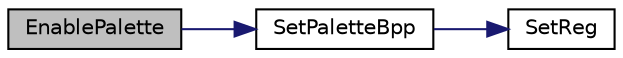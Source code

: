 digraph "EnablePalette"
{
  edge [fontname="Helvetica",fontsize="10",labelfontname="Helvetica",labelfontsize="10"];
  node [fontname="Helvetica",fontsize="10",shape=record];
  rankdir="LR";
  Node1 [label="EnablePalette",height=0.2,width=0.4,color="black", fillcolor="grey75", style="filled", fontcolor="black"];
  Node1 -> Node2 [color="midnightblue",fontsize="10",style="solid",fontname="Helvetica"];
  Node2 [label="SetPaletteBpp",height=0.2,width=0.4,color="black", fillcolor="white", style="filled",URL="$_s_s_d1926_8c.html#a90fefdfbae2d364f49ee919357aa12f1"];
  Node2 -> Node3 [color="midnightblue",fontsize="10",style="solid",fontname="Helvetica"];
  Node3 [label="SetReg",height=0.2,width=0.4,color="black", fillcolor="white", style="filled",URL="$_s_s_d1926_8c.html#a38312ac86c61d00839502387a478439f"];
}
